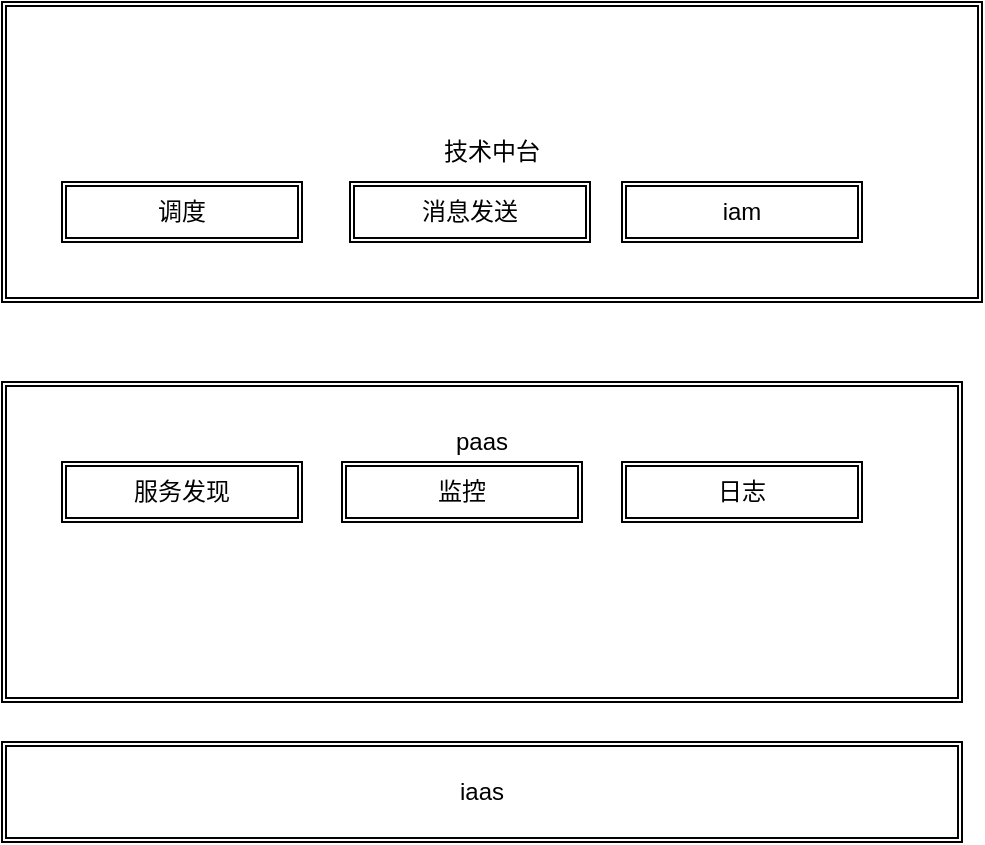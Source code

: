 <mxfile version="14.9.6" type="github">
  <diagram id="5coowNinIpgMLERGcSp0" name="Page-1">
    <mxGraphModel dx="1414" dy="758" grid="1" gridSize="10" guides="1" tooltips="1" connect="1" arrows="1" fold="1" page="1" pageScale="1" pageWidth="827" pageHeight="1169" math="0" shadow="0">
      <root>
        <mxCell id="0" />
        <mxCell id="1" parent="0" />
        <mxCell id="2n6tiBj-hDdNAyMqDgvf-1" value="iaas" style="shape=ext;double=1;rounded=0;whiteSpace=wrap;html=1;" vertex="1" parent="1">
          <mxGeometry x="180" y="560" width="480" height="50" as="geometry" />
        </mxCell>
        <mxCell id="2n6tiBj-hDdNAyMqDgvf-2" value="paas&lt;br&gt;&lt;br&gt;&lt;br&gt;&lt;br&gt;&lt;br&gt;&lt;br&gt;&lt;br&gt;&lt;br&gt;" style="shape=ext;double=1;rounded=0;whiteSpace=wrap;html=1;" vertex="1" parent="1">
          <mxGeometry x="180" y="380" width="480" height="160" as="geometry" />
        </mxCell>
        <mxCell id="2n6tiBj-hDdNAyMqDgvf-3" value="服务发现" style="shape=ext;double=1;rounded=0;whiteSpace=wrap;html=1;" vertex="1" parent="1">
          <mxGeometry x="210" y="420" width="120" height="30" as="geometry" />
        </mxCell>
        <mxCell id="2n6tiBj-hDdNAyMqDgvf-4" value="监控" style="shape=ext;double=1;rounded=0;whiteSpace=wrap;html=1;" vertex="1" parent="1">
          <mxGeometry x="350" y="420" width="120" height="30" as="geometry" />
        </mxCell>
        <mxCell id="2n6tiBj-hDdNAyMqDgvf-5" value="日志" style="shape=ext;double=1;rounded=0;whiteSpace=wrap;html=1;" vertex="1" parent="1">
          <mxGeometry x="490" y="420" width="120" height="30" as="geometry" />
        </mxCell>
        <mxCell id="2n6tiBj-hDdNAyMqDgvf-8" value="技术中台" style="shape=ext;double=1;rounded=0;whiteSpace=wrap;html=1;" vertex="1" parent="1">
          <mxGeometry x="180" y="190" width="490" height="150" as="geometry" />
        </mxCell>
        <mxCell id="2n6tiBj-hDdNAyMqDgvf-9" value="调度" style="shape=ext;double=1;rounded=0;whiteSpace=wrap;html=1;" vertex="1" parent="1">
          <mxGeometry x="210" y="280" width="120" height="30" as="geometry" />
        </mxCell>
        <mxCell id="2n6tiBj-hDdNAyMqDgvf-10" value="消息发送" style="shape=ext;double=1;rounded=0;whiteSpace=wrap;html=1;" vertex="1" parent="1">
          <mxGeometry x="354" y="280" width="120" height="30" as="geometry" />
        </mxCell>
        <mxCell id="2n6tiBj-hDdNAyMqDgvf-11" value="iam" style="shape=ext;double=1;rounded=0;whiteSpace=wrap;html=1;" vertex="1" parent="1">
          <mxGeometry x="490" y="280" width="120" height="30" as="geometry" />
        </mxCell>
      </root>
    </mxGraphModel>
  </diagram>
</mxfile>
